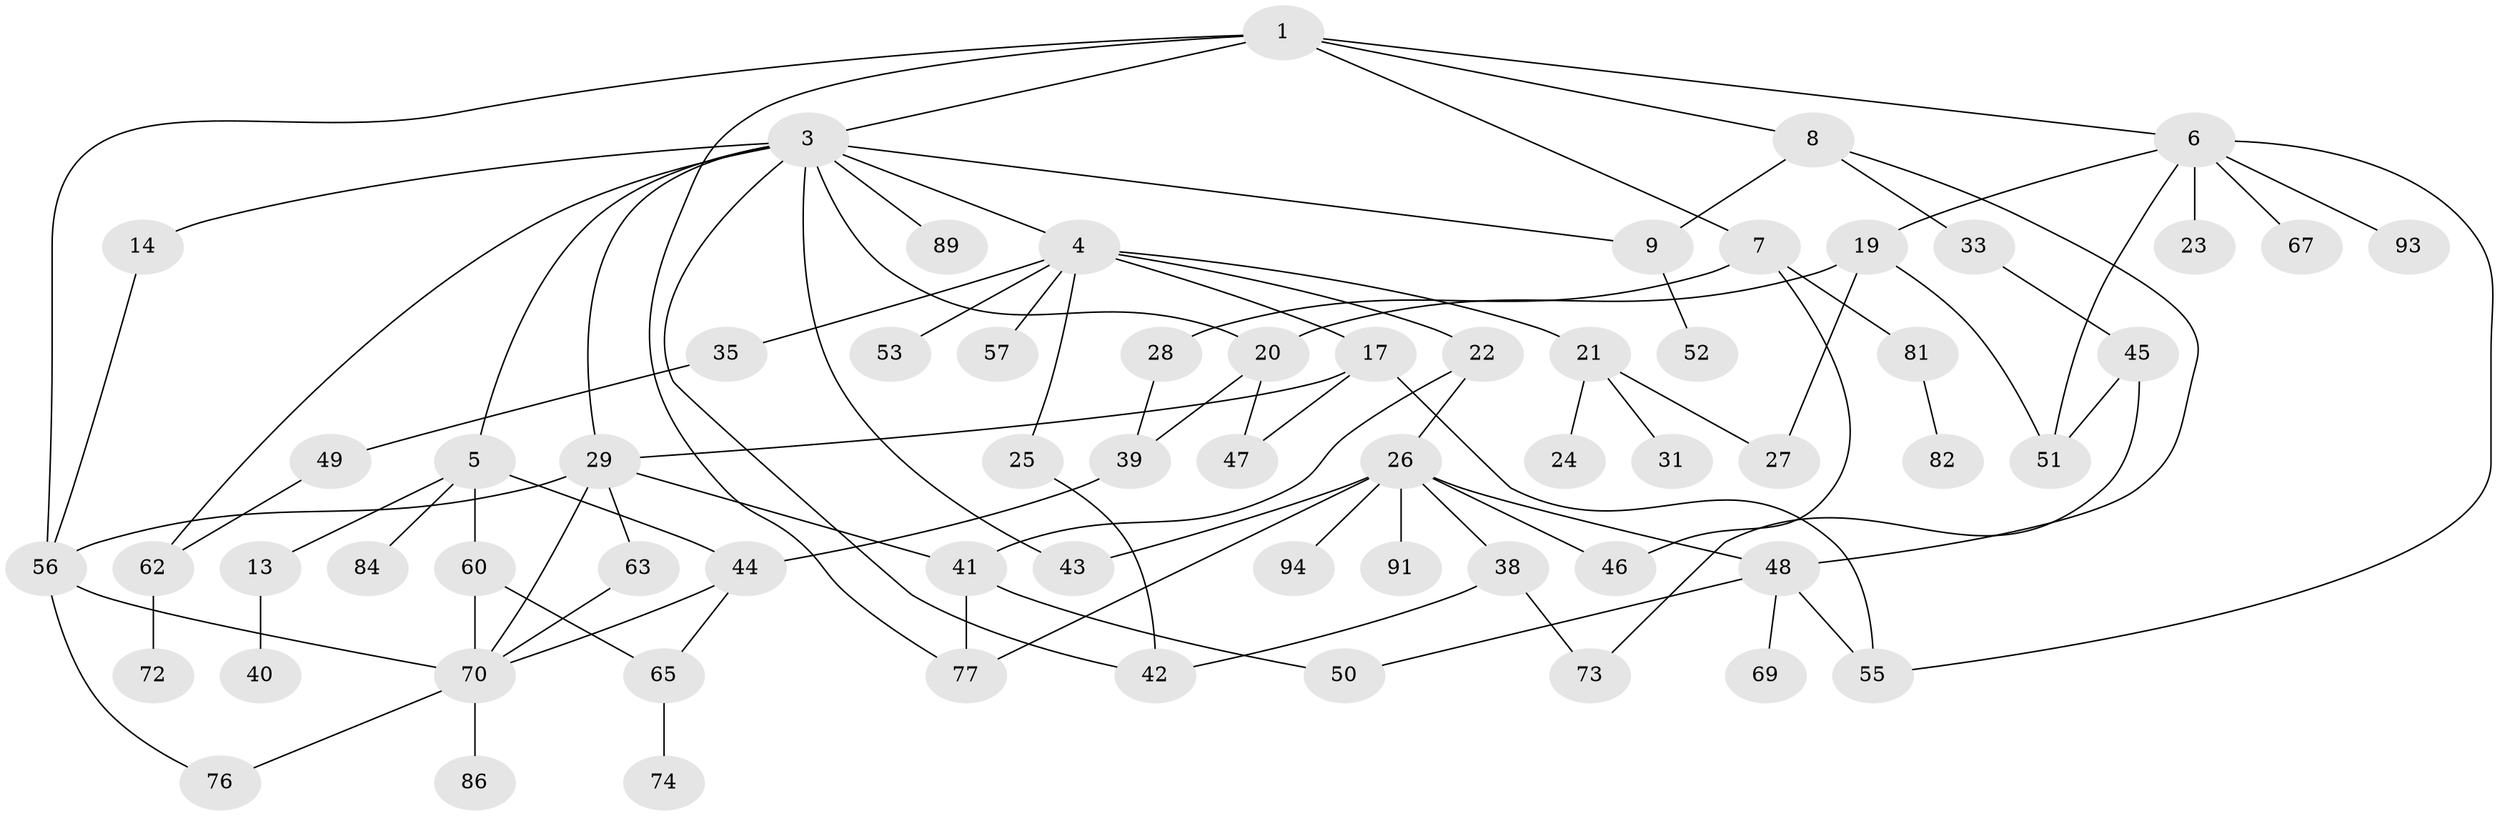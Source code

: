 // original degree distribution, {5: 0.06315789473684211, 3: 0.24210526315789474, 10: 0.010526315789473684, 7: 0.021052631578947368, 6: 0.010526315789473684, 4: 0.08421052631578947, 2: 0.3157894736842105, 1: 0.24210526315789474, 8: 0.010526315789473684}
// Generated by graph-tools (version 1.1) at 2025/41/03/06/25 10:41:30]
// undirected, 64 vertices, 93 edges
graph export_dot {
graph [start="1"]
  node [color=gray90,style=filled];
  1 [super="+2"];
  3 [super="+12"];
  4 [super="+16"];
  5 [super="+11"];
  6 [super="+15"];
  7 [super="+18"];
  8;
  9 [super="+10"];
  13;
  14;
  17 [super="+59"];
  19 [super="+34"];
  20 [super="+32"];
  21 [super="+30"];
  22;
  23 [super="+75"];
  24;
  25;
  26 [super="+37"];
  27 [super="+92"];
  28;
  29 [super="+83"];
  31;
  33;
  35 [super="+36"];
  38 [super="+87"];
  39 [super="+54"];
  40;
  41 [super="+58"];
  42 [super="+68"];
  43;
  44 [super="+85"];
  45 [super="+61"];
  46;
  47;
  48 [super="+64"];
  49;
  50 [super="+66"];
  51;
  52;
  53;
  55;
  56 [super="+79"];
  57;
  60;
  62 [super="+80"];
  63;
  65;
  67;
  69;
  70 [super="+71"];
  72;
  73 [super="+95"];
  74;
  76 [super="+88"];
  77 [super="+78"];
  81;
  82;
  84 [super="+90"];
  86;
  89;
  91;
  93;
  94;
  1 -- 3;
  1 -- 7;
  1 -- 8;
  1 -- 77;
  1 -- 56;
  1 -- 6;
  3 -- 4;
  3 -- 5;
  3 -- 9;
  3 -- 29;
  3 -- 43;
  3 -- 62;
  3 -- 89;
  3 -- 42;
  3 -- 20;
  3 -- 14;
  4 -- 22;
  4 -- 25;
  4 -- 35;
  4 -- 57;
  4 -- 17 [weight=2];
  4 -- 21;
  4 -- 53;
  5 -- 13;
  5 -- 44;
  5 -- 60;
  5 -- 84;
  6 -- 19;
  6 -- 51;
  6 -- 67;
  6 -- 23;
  6 -- 55;
  6 -- 93;
  7 -- 28;
  7 -- 81;
  7 -- 46;
  8 -- 33;
  8 -- 48;
  8 -- 9;
  9 -- 52;
  13 -- 40;
  14 -- 56;
  17 -- 47;
  17 -- 55;
  17 -- 29;
  19 -- 27;
  19 -- 51;
  19 -- 20;
  20 -- 47;
  20 -- 39;
  21 -- 24;
  21 -- 31;
  21 -- 27;
  22 -- 26;
  22 -- 41;
  25 -- 42;
  26 -- 48;
  26 -- 91;
  26 -- 38;
  26 -- 94;
  26 -- 43;
  26 -- 77;
  26 -- 46;
  28 -- 39;
  29 -- 63;
  29 -- 70;
  29 -- 41;
  29 -- 56;
  33 -- 45;
  35 -- 49;
  38 -- 42;
  38 -- 73;
  39 -- 44;
  41 -- 77;
  41 -- 50;
  44 -- 65;
  44 -- 70;
  45 -- 51;
  45 -- 73;
  48 -- 50;
  48 -- 69;
  48 -- 55;
  49 -- 62;
  56 -- 76;
  56 -- 70 [weight=2];
  60 -- 65;
  60 -- 70;
  62 -- 72;
  63 -- 70;
  65 -- 74;
  70 -- 76;
  70 -- 86;
  81 -- 82;
}
